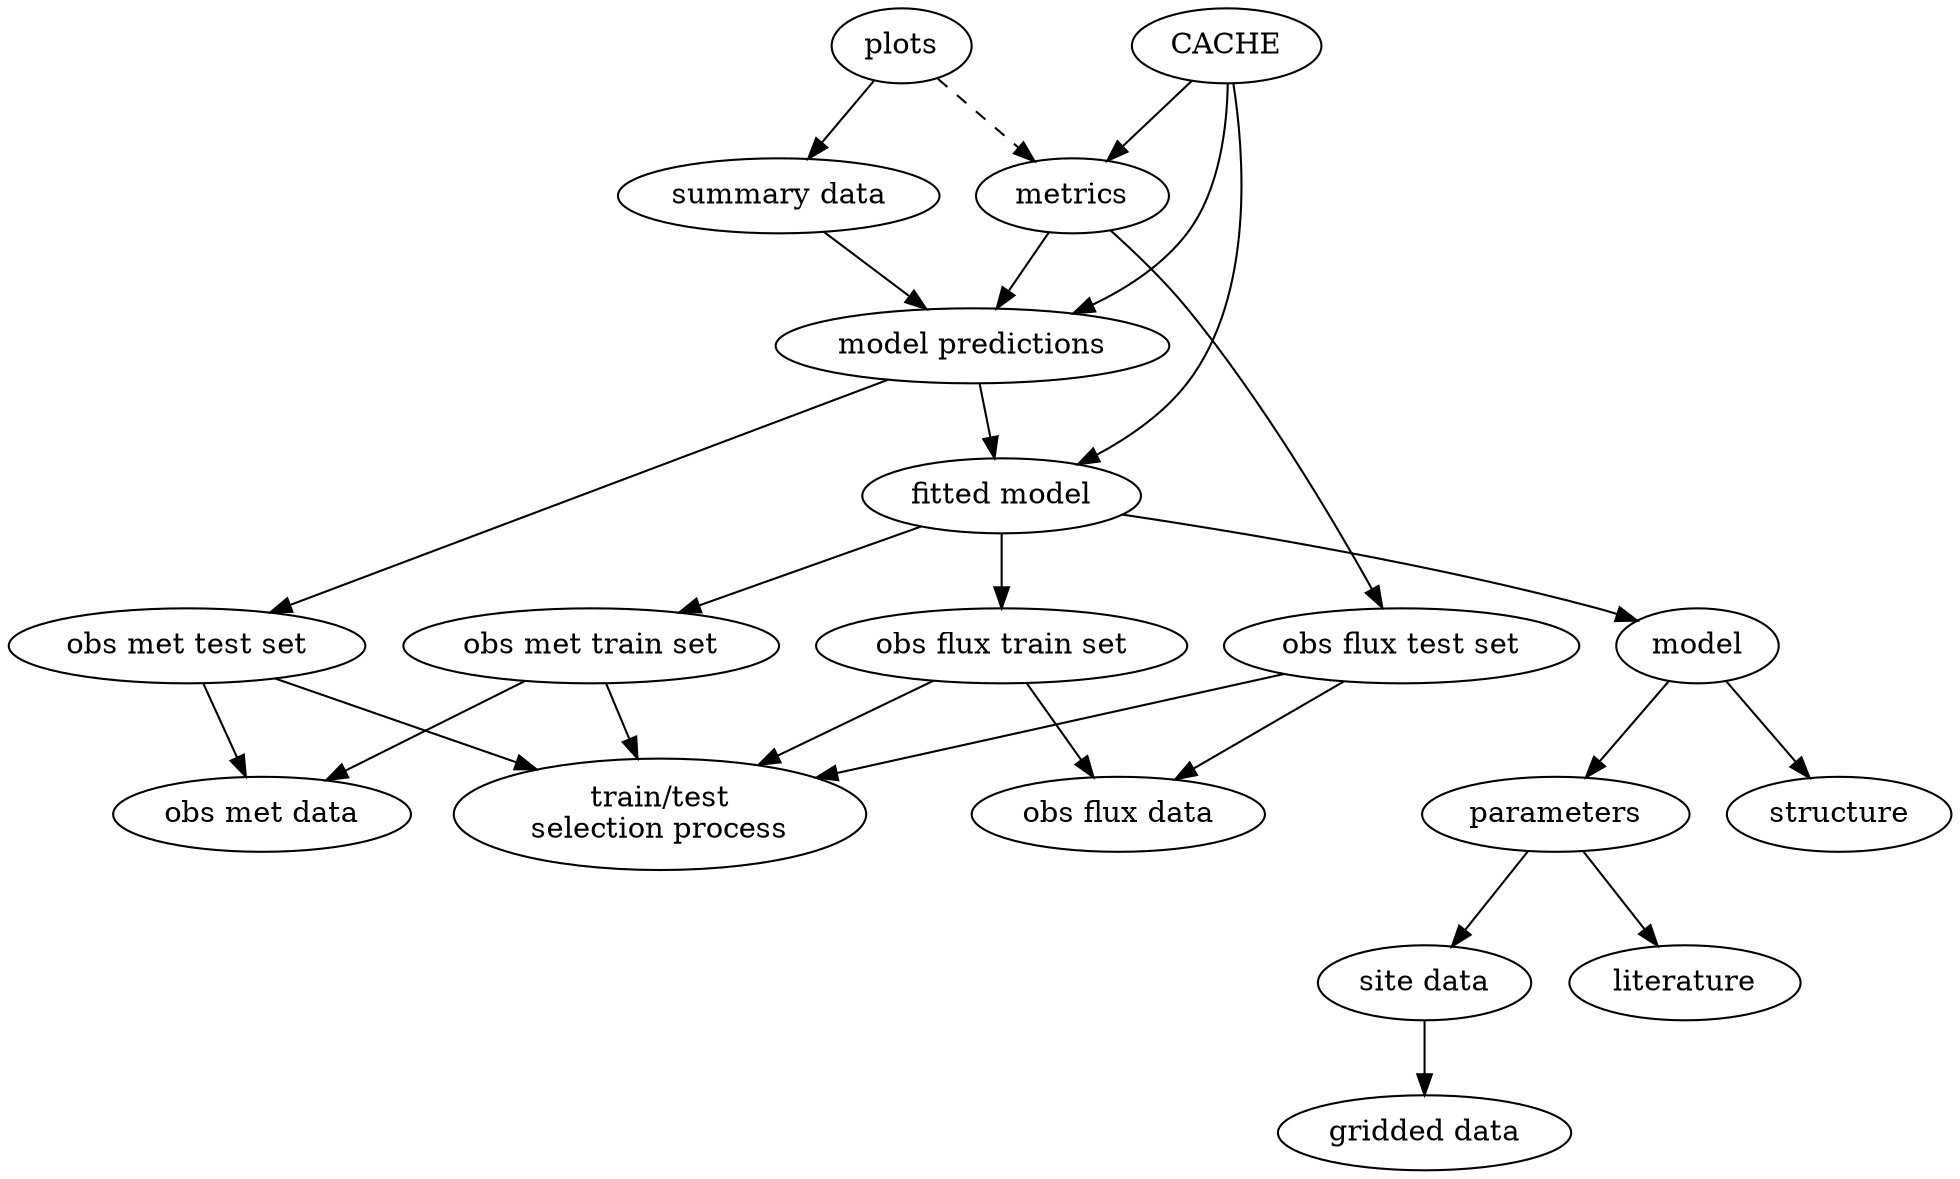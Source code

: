 digraph data_flow {
    plots -> summary_data;
    plots -> metrics [style=dashed];
    metrics -> obs_flux_test;
    metrics -> model_predictions;
    model_predictions -> fitted_model;
    model_predictions -> obs_met_test;
    fitted_model -> model;
    model -> structure;
    model -> parameters;
    parameters -> site_data;
    parameters -> literature;
    fitted_model -> obs_flux_train;
    fitted_model -> obs_met_train;
    obs_flux_test -> tt_selection;
    obs_met_test -> tt_selection;
    obs_flux_train -> tt_selection;
    obs_met_train -> tt_selection;
    obs_flux_test -> obs_flux_data;
    obs_met_test -> obs_met_data;
    obs_flux_train -> obs_flux_data;
    obs_met_train -> obs_met_data;
    summary_data -> model_predictions;
    site_data -> gridded_data;

    CACHE -> model_predictions
    CACHE -> fitted_model
    CACHE -> metrics

    fitted_model [label="fitted model"];
    gridded_data [label="gridded data"];
    literature;
    metrics;
    model;
    model_predictions [label="model predictions"];
    obs_flux_data [label="obs flux data"];
    obs_flux_test [label="obs flux test set"];
    obs_flux_train [label="obs flux train set"];
    obs_met_data      [label="obs met data"];
    obs_met_test  [label="obs met test set"];
    obs_met_train [label="obs met train set"];
    parameters;
    plots;
    site_data         [label="site data"];
    structure;
    summary_data      [label="summary data"];
    tt_selection [label="train/test\nselection process"];
}
